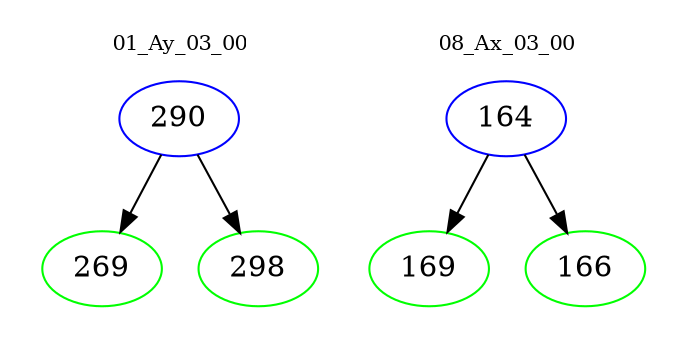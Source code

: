 digraph{
subgraph cluster_0 {
color = white
label = "01_Ay_03_00";
fontsize=10;
T0_290 [label="290", color="blue"]
T0_290 -> T0_269 [color="black"]
T0_269 [label="269", color="green"]
T0_290 -> T0_298 [color="black"]
T0_298 [label="298", color="green"]
}
subgraph cluster_1 {
color = white
label = "08_Ax_03_00";
fontsize=10;
T1_164 [label="164", color="blue"]
T1_164 -> T1_169 [color="black"]
T1_169 [label="169", color="green"]
T1_164 -> T1_166 [color="black"]
T1_166 [label="166", color="green"]
}
}
